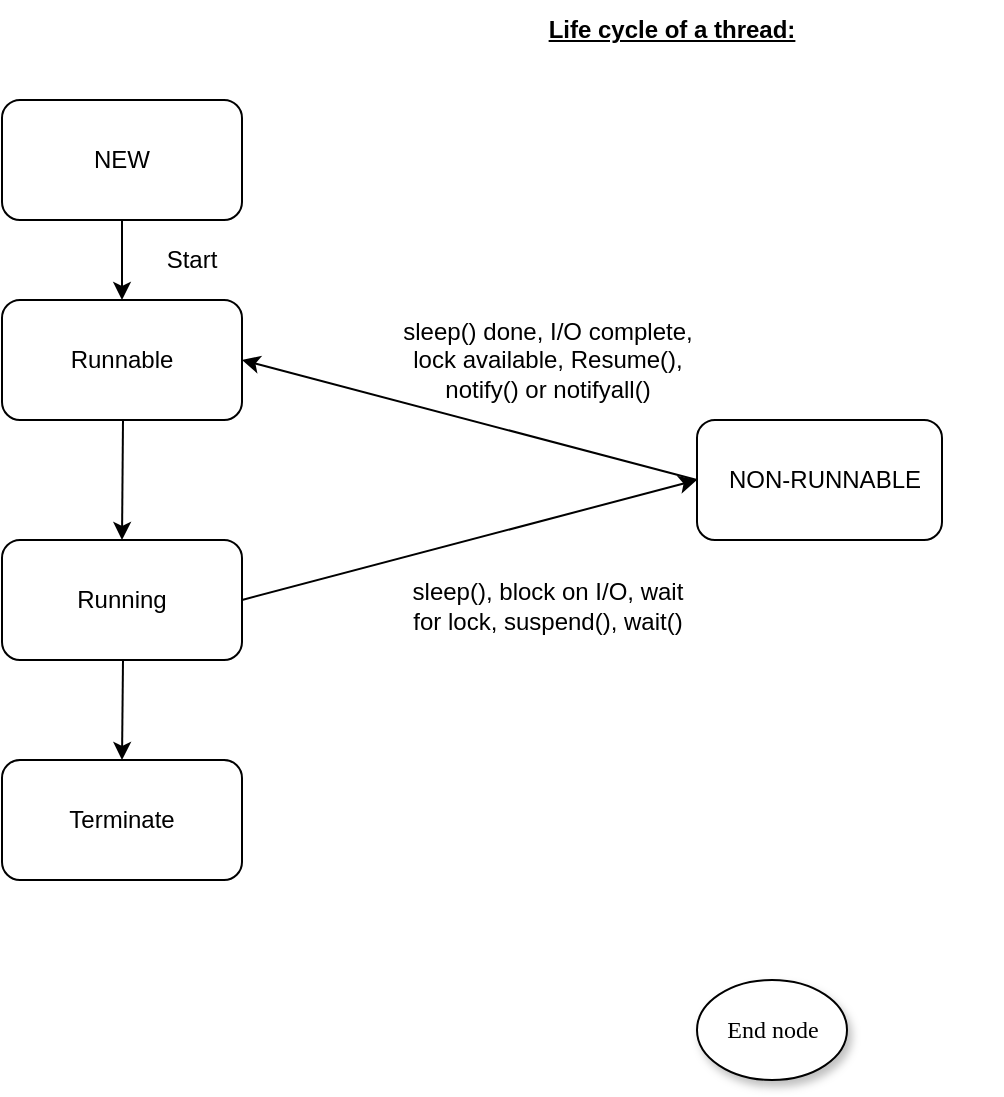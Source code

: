 <mxfile version="20.3.0" type="github">
  <diagram name="Page-1" id="42789a77-a242-8287-6e28-9cd8cfd52e62">
    <mxGraphModel dx="868" dy="520" grid="1" gridSize="10" guides="1" tooltips="1" connect="1" arrows="1" fold="1" page="1" pageScale="1" pageWidth="1100" pageHeight="850" background="none" math="0" shadow="0">
      <root>
        <mxCell id="0" />
        <mxCell id="1" parent="0" />
        <mxCell id="1ea317790d2ca983-8" value="End node" style="ellipse;whiteSpace=wrap;html=1;rounded=0;shadow=1;comic=0;labelBackgroundColor=none;strokeWidth=1;fontFamily=Verdana;fontSize=12;align=center;" parent="1" vertex="1">
          <mxGeometry x="457.5" y="510" width="75" height="50" as="geometry" />
        </mxCell>
        <mxCell id="MTh8Pt83JbnJlKA0Cx1F-1" value="" style="rounded=1;whiteSpace=wrap;html=1;" vertex="1" parent="1">
          <mxGeometry x="110" y="70" width="120" height="60" as="geometry" />
        </mxCell>
        <mxCell id="MTh8Pt83JbnJlKA0Cx1F-2" value="" style="rounded=1;whiteSpace=wrap;html=1;" vertex="1" parent="1">
          <mxGeometry x="110" y="170" width="120" height="60" as="geometry" />
        </mxCell>
        <mxCell id="MTh8Pt83JbnJlKA0Cx1F-3" value="" style="rounded=1;whiteSpace=wrap;html=1;" vertex="1" parent="1">
          <mxGeometry x="110" y="290" width="120" height="60" as="geometry" />
        </mxCell>
        <mxCell id="MTh8Pt83JbnJlKA0Cx1F-4" value="" style="rounded=1;whiteSpace=wrap;html=1;" vertex="1" parent="1">
          <mxGeometry x="110" y="400" width="120" height="60" as="geometry" />
        </mxCell>
        <mxCell id="MTh8Pt83JbnJlKA0Cx1F-5" value="" style="rounded=1;whiteSpace=wrap;html=1;" vertex="1" parent="1">
          <mxGeometry x="457.5" y="230" width="122.5" height="60" as="geometry" />
        </mxCell>
        <mxCell id="MTh8Pt83JbnJlKA0Cx1F-6" value="" style="endArrow=classic;html=1;rounded=0;exitX=1;exitY=0.5;exitDx=0;exitDy=0;entryX=0;entryY=0.5;entryDx=0;entryDy=0;" edge="1" parent="1" source="MTh8Pt83JbnJlKA0Cx1F-3" target="MTh8Pt83JbnJlKA0Cx1F-5">
          <mxGeometry width="50" height="50" relative="1" as="geometry">
            <mxPoint x="270" y="310" as="sourcePoint" />
            <mxPoint x="320" y="260" as="targetPoint" />
          </mxGeometry>
        </mxCell>
        <mxCell id="MTh8Pt83JbnJlKA0Cx1F-7" value="" style="endArrow=classic;html=1;rounded=0;exitX=0;exitY=0.5;exitDx=0;exitDy=0;entryX=1;entryY=0.5;entryDx=0;entryDy=0;" edge="1" parent="1" source="MTh8Pt83JbnJlKA0Cx1F-5" target="MTh8Pt83JbnJlKA0Cx1F-2">
          <mxGeometry width="50" height="50" relative="1" as="geometry">
            <mxPoint x="230" y="320" as="sourcePoint" />
            <mxPoint x="510" y="130" as="targetPoint" />
            <Array as="points" />
          </mxGeometry>
        </mxCell>
        <mxCell id="MTh8Pt83JbnJlKA0Cx1F-9" value="" style="endArrow=classic;html=1;rounded=0;exitX=0.5;exitY=1;exitDx=0;exitDy=0;entryX=0.5;entryY=0;entryDx=0;entryDy=0;" edge="1" parent="1" source="MTh8Pt83JbnJlKA0Cx1F-1" target="MTh8Pt83JbnJlKA0Cx1F-2">
          <mxGeometry width="50" height="50" relative="1" as="geometry">
            <mxPoint x="260" y="160" as="sourcePoint" />
            <mxPoint x="160" y="170" as="targetPoint" />
          </mxGeometry>
        </mxCell>
        <mxCell id="MTh8Pt83JbnJlKA0Cx1F-12" value="" style="endArrow=classic;html=1;rounded=0;exitX=0.425;exitY=1;exitDx=0;exitDy=0;exitPerimeter=0;entryX=0.5;entryY=0;entryDx=0;entryDy=0;" edge="1" parent="1" target="MTh8Pt83JbnJlKA0Cx1F-3">
          <mxGeometry width="50" height="50" relative="1" as="geometry">
            <mxPoint x="170.5" y="230" as="sourcePoint" />
            <mxPoint x="169.5" y="270" as="targetPoint" />
          </mxGeometry>
        </mxCell>
        <mxCell id="MTh8Pt83JbnJlKA0Cx1F-14" value="" style="endArrow=classic;html=1;rounded=0;exitX=0.425;exitY=1;exitDx=0;exitDy=0;exitPerimeter=0;entryX=0.5;entryY=0;entryDx=0;entryDy=0;" edge="1" parent="1" target="MTh8Pt83JbnJlKA0Cx1F-4">
          <mxGeometry width="50" height="50" relative="1" as="geometry">
            <mxPoint x="170.5" y="350" as="sourcePoint" />
            <mxPoint x="169.5" y="390" as="targetPoint" />
          </mxGeometry>
        </mxCell>
        <mxCell id="MTh8Pt83JbnJlKA0Cx1F-15" value="Start" style="text;html=1;strokeColor=none;fillColor=none;align=center;verticalAlign=middle;whiteSpace=wrap;rounded=0;" vertex="1" parent="1">
          <mxGeometry x="180" y="140" width="50" height="20" as="geometry" />
        </mxCell>
        <mxCell id="MTh8Pt83JbnJlKA0Cx1F-16" value="NEW" style="text;html=1;strokeColor=none;fillColor=none;align=center;verticalAlign=middle;whiteSpace=wrap;rounded=0;" vertex="1" parent="1">
          <mxGeometry x="140" y="85" width="60" height="30" as="geometry" />
        </mxCell>
        <mxCell id="MTh8Pt83JbnJlKA0Cx1F-17" value="Terminate" style="text;html=1;strokeColor=none;fillColor=none;align=center;verticalAlign=middle;whiteSpace=wrap;rounded=0;" vertex="1" parent="1">
          <mxGeometry x="140" y="415" width="60" height="30" as="geometry" />
        </mxCell>
        <mxCell id="MTh8Pt83JbnJlKA0Cx1F-18" value="Running" style="text;html=1;strokeColor=none;fillColor=none;align=center;verticalAlign=middle;whiteSpace=wrap;rounded=0;" vertex="1" parent="1">
          <mxGeometry x="140" y="305" width="60" height="30" as="geometry" />
        </mxCell>
        <mxCell id="MTh8Pt83JbnJlKA0Cx1F-19" value="Runnable" style="text;html=1;strokeColor=none;fillColor=none;align=center;verticalAlign=middle;whiteSpace=wrap;rounded=0;" vertex="1" parent="1">
          <mxGeometry x="140" y="185" width="60" height="30" as="geometry" />
        </mxCell>
        <mxCell id="MTh8Pt83JbnJlKA0Cx1F-20" value="NON-RUNNABLE" style="text;html=1;strokeColor=none;fillColor=none;align=center;verticalAlign=middle;whiteSpace=wrap;rounded=0;" vertex="1" parent="1">
          <mxGeometry x="470" y="245" width="102.5" height="30" as="geometry" />
        </mxCell>
        <mxCell id="MTh8Pt83JbnJlKA0Cx1F-21" value="sleep(), block on I/O, wait for lock, suspend(), wait()" style="text;html=1;strokeColor=none;fillColor=none;align=center;verticalAlign=middle;whiteSpace=wrap;rounded=0;" vertex="1" parent="1">
          <mxGeometry x="307.5" y="305" width="150" height="35" as="geometry" />
        </mxCell>
        <mxCell id="MTh8Pt83JbnJlKA0Cx1F-22" value="sleep() done, I/O complete, lock available, Resume(), notify() or notifyall()" style="text;html=1;strokeColor=none;fillColor=none;align=center;verticalAlign=middle;whiteSpace=wrap;rounded=0;" vertex="1" parent="1">
          <mxGeometry x="307.5" y="182.5" width="150" height="35" as="geometry" />
        </mxCell>
        <mxCell id="MTh8Pt83JbnJlKA0Cx1F-23" value="&lt;b&gt;&lt;u&gt;Life cycle of a thread:&lt;/u&gt;&lt;/b&gt;" style="text;html=1;strokeColor=none;fillColor=none;align=center;verticalAlign=middle;whiteSpace=wrap;rounded=0;" vertex="1" parent="1">
          <mxGeometry x="280" y="20" width="330" height="30" as="geometry" />
        </mxCell>
      </root>
    </mxGraphModel>
  </diagram>
</mxfile>
